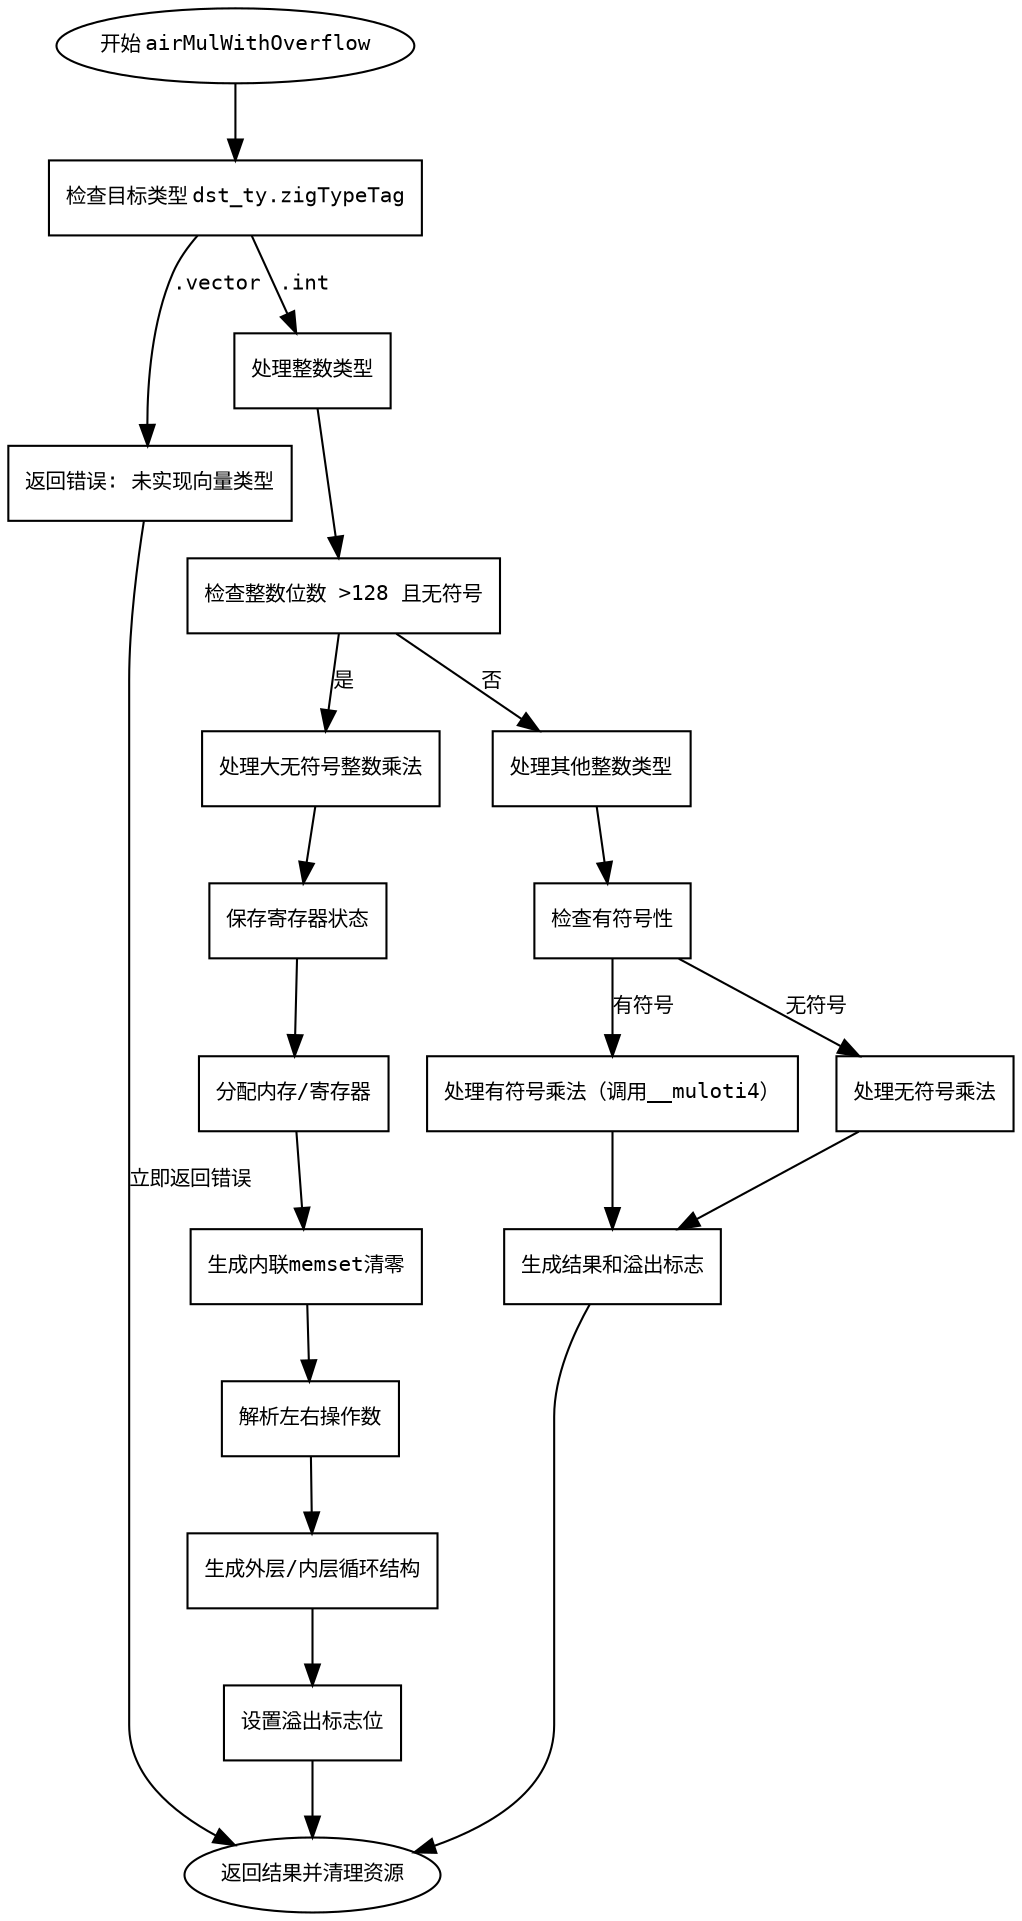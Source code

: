 
digraph airMulWithOverflow {
    node [shape=rectangle, fontname="Courier", fontsize=10];
    edge [fontname="Courier", fontsize=10];

    start [label="开始 airMulWithOverflow", shape=ellipse];
    check_type [label="检查目标类型 dst_ty.zigTypeTag"];
    vector_case [label="返回错误: 未实现向量类型"];
    int_case [label="处理整数类型"];
    check_bits [label="检查整数位数 >128 且无符号"];
    large_uint [label="处理大无符号整数乘法"];
    other_int [label="处理其他整数类型"];
    signed_check [label="检查有符号性"];
    signed_case [label="处理有符号乘法（调用__muloti4）"];
    unsigned_case [label="处理无符号乘法"];
    gen_result [label="生成结果和溢出标志"];
    spill_regs [label="保存寄存器状态"];
    alloc_mem [label="分配内存/寄存器"];
    inline_memset [label="生成内联memset清零"];
    resolve_operands [label="解析左右操作数"];
    gen_loops [label="生成外层/内层循环结构"];
    set_flags [label="设置溢出标志位"];
    finish [label="返回结果并清理资源", shape=ellipse];

    start -> check_type;
    check_type -> vector_case [label=".vector"];
    check_type -> int_case [label=".int"];
    int_case -> check_bits;
    check_bits -> large_uint [label="是"];
    check_bits -> other_int [label="否"];
    large_uint -> spill_regs -> alloc_mem -> inline_memset -> resolve_operands -> gen_loops -> set_flags -> finish;
    other_int -> signed_check;
    signed_check -> signed_case [label="有符号"];
    signed_check -> unsigned_case [label="无符号"];
    signed_case -> gen_result;
    unsigned_case -> gen_result;
    gen_result -> finish;
    vector_case -> finish [label="立即返回错误"];
}
